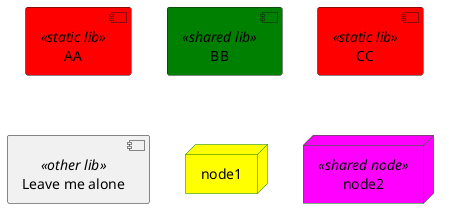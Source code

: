 {
  "sha1": "76wgdh6w6tomz2h7y6bjiyhaw6i36nt",
  "insertion": {
    "when": "2024-05-30T20:48:21.130Z",
    "user": "plantuml@gmail.com"
  }
}
@startuml
[AA] <<static lib>>
[BB] <<shared lib>>
[CC] <<static lib>>
[Leave me alone] << other lib >>

skinparam component {
    backgroundColor<<static lib>> Red
    backgroundColor<<shared lib>> Green
}

skinparam node {
	borderColor Green
	backgroundColor Yellow
	backgroundColor<<shared node>> Magenta
}

node node1
node node2 <<shared node>>

@enduml
